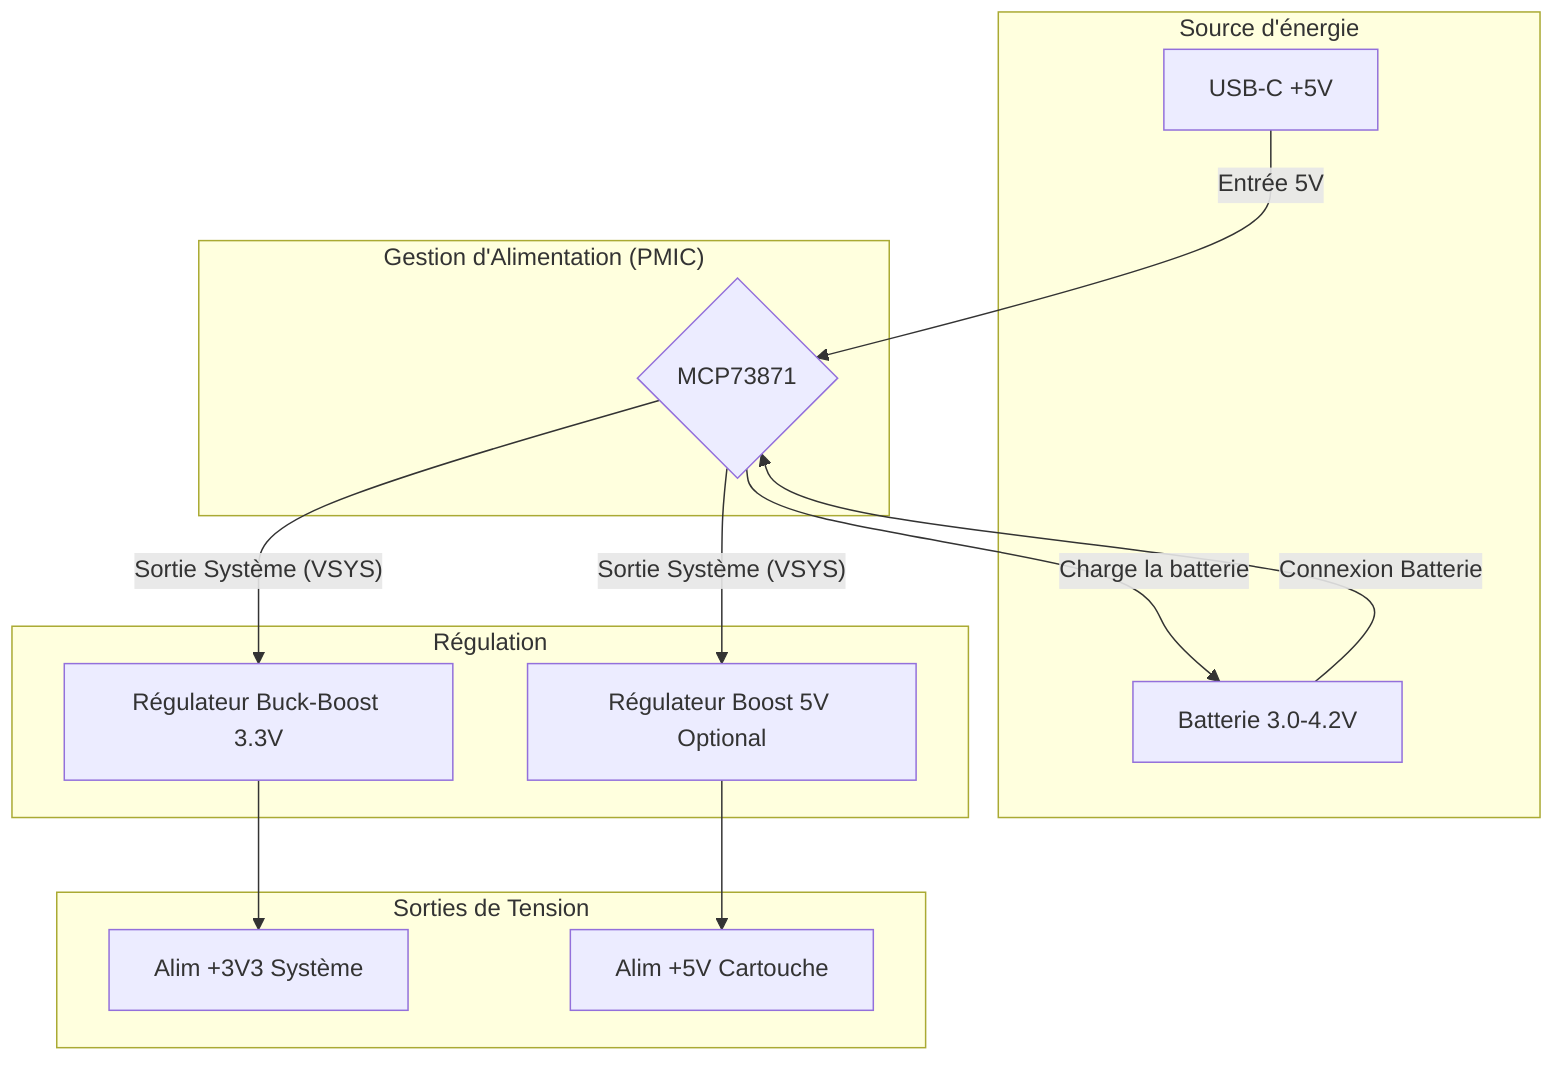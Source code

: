graph TD
    subgraph "Source d'énergie"
        A[USB-C +5V]
        B[Batterie 3.0-4.2V]
    end

    subgraph "Gestion d'Alimentation (PMIC)"
        C{MCP73871}
        A -- "Entrée 5V" --> C
        B -- "Connexion Batterie" --> C
    end

    subgraph "Régulation"
        D[Régulateur Buck-Boost 3.3V]
        E[Régulateur Boost 5V Optional]
    end

    subgraph "Sorties de Tension"
        F[Alim +3V3 Système]
        G[Alim +5V Cartouche]
    end

    C -- "Sortie Système (VSYS)" --> D
    C -- "Charge la batterie" --> B

    D --> F

    %% Option pour le 5V
    C -- "Sortie Système (VSYS)" --> E
    E --> G